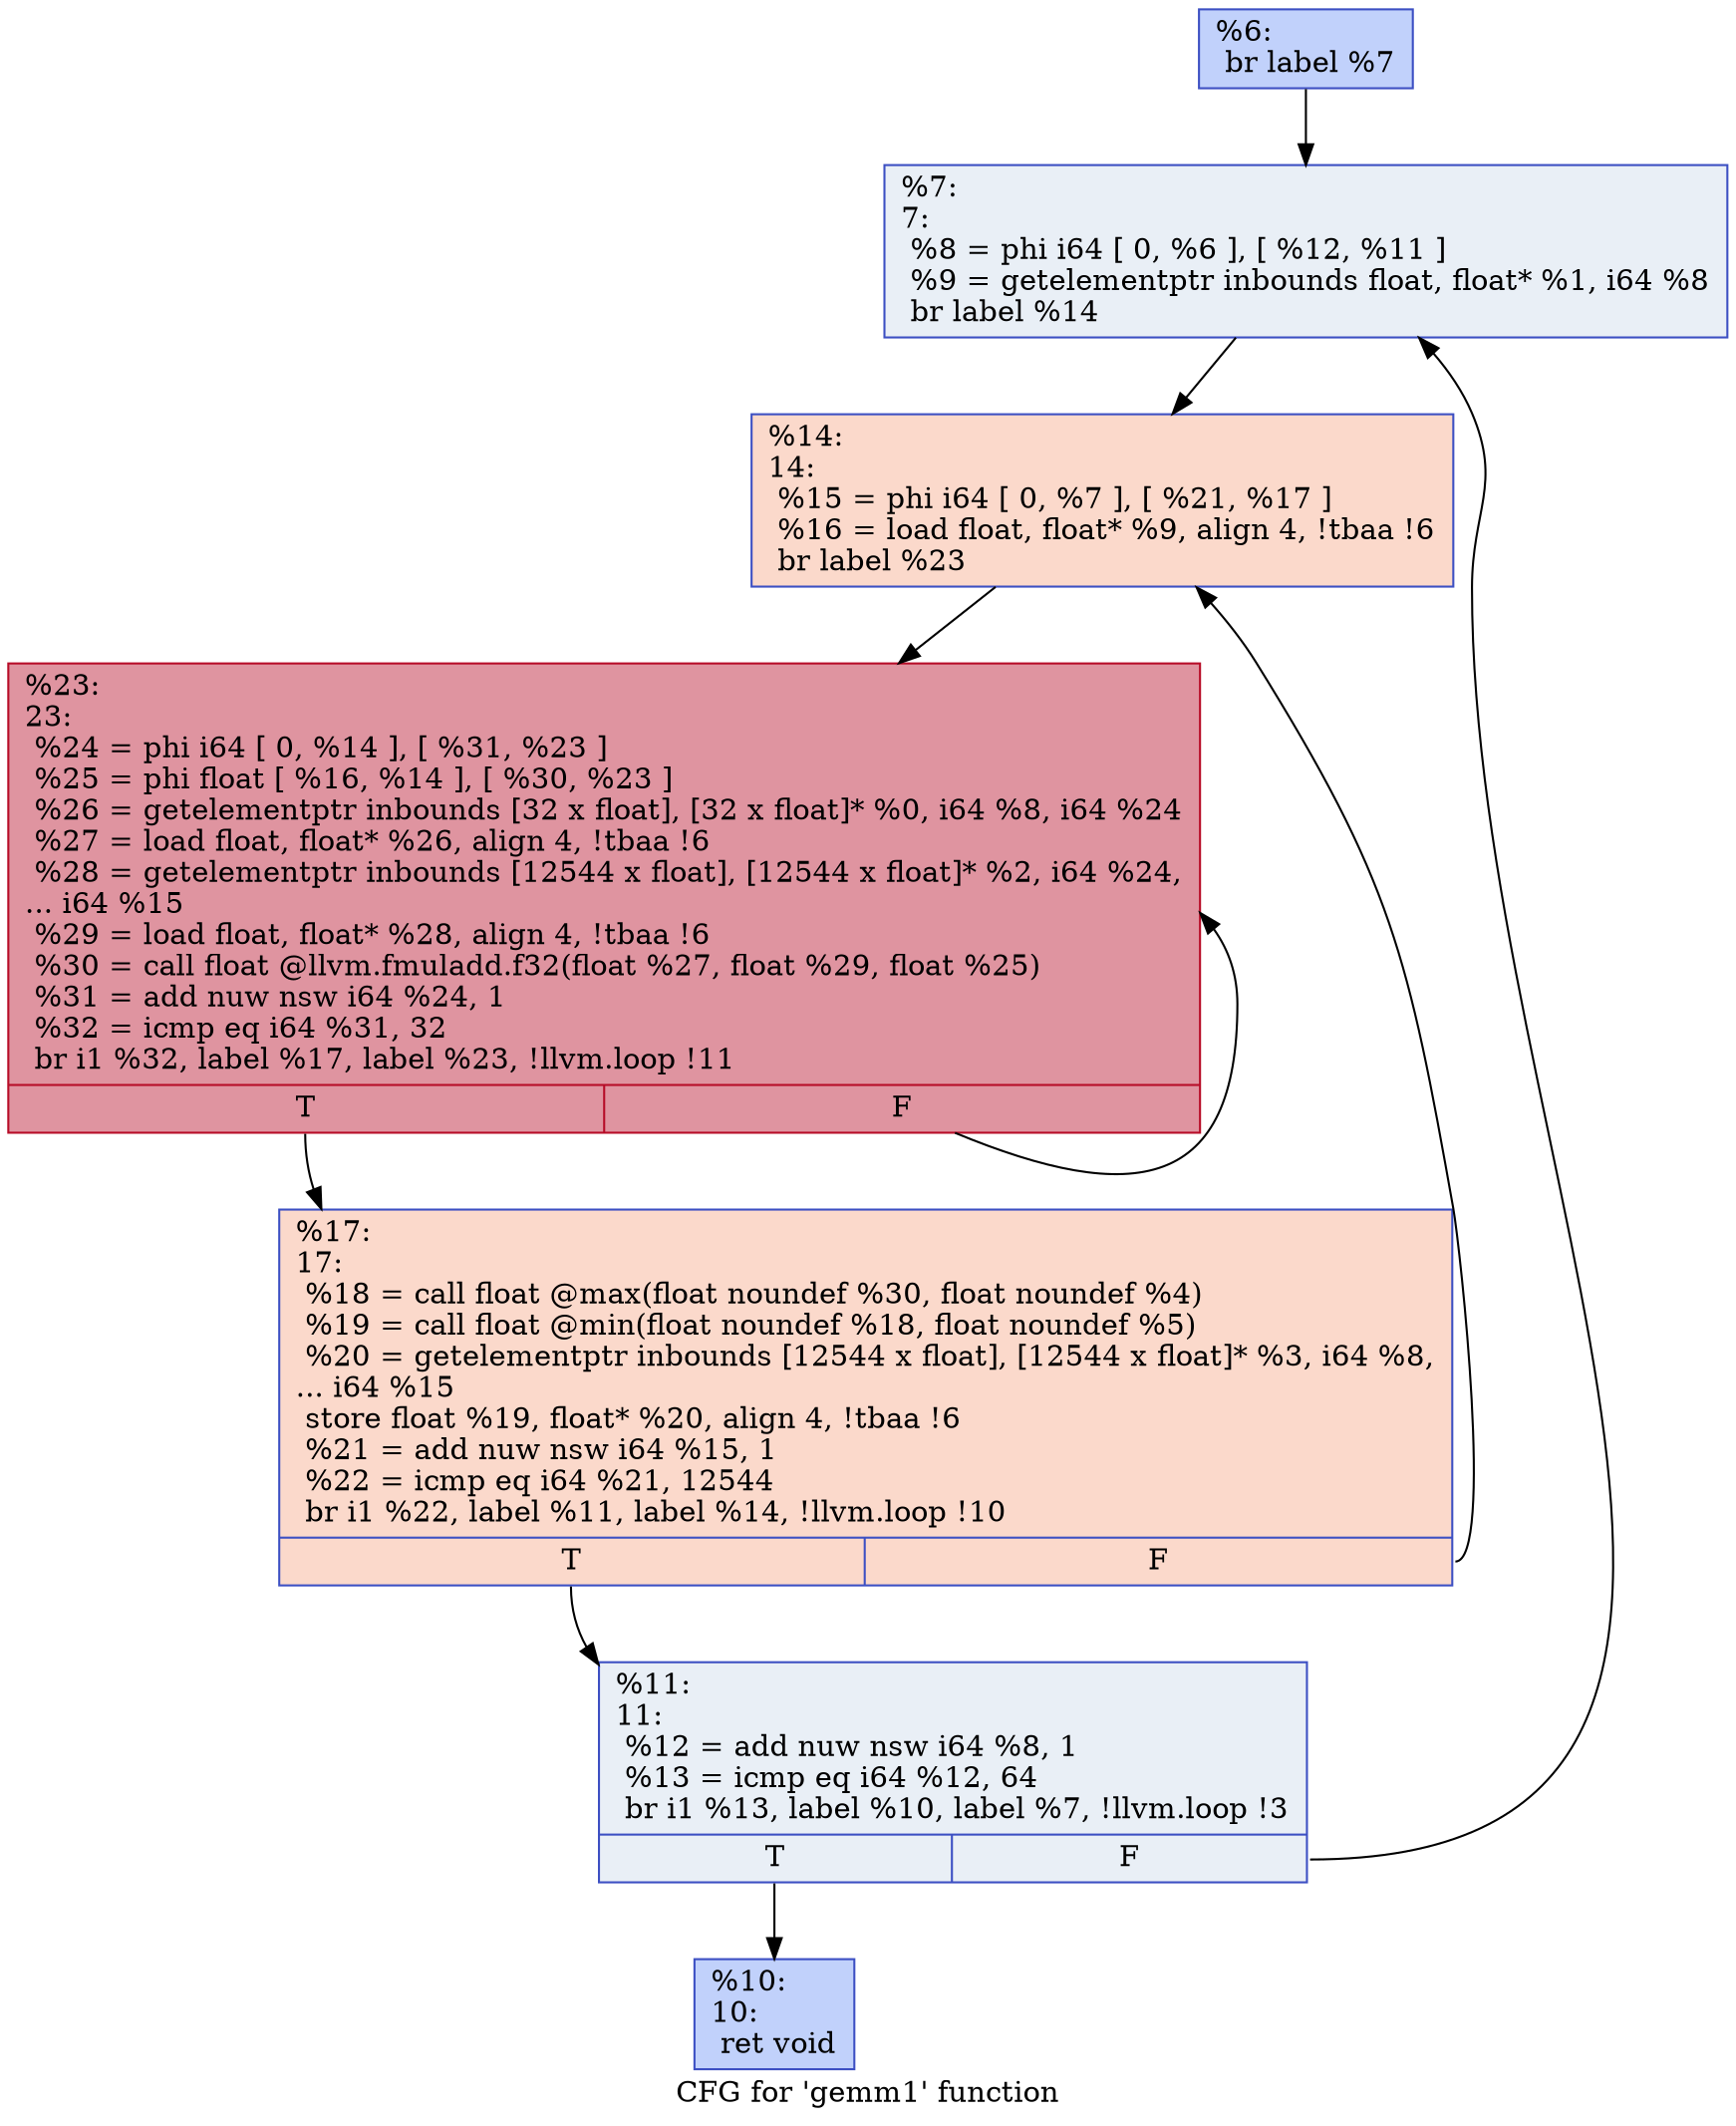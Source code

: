 digraph "CFG for 'gemm1' function" {
	label="CFG for 'gemm1' function";

	Node0x561d4afc1f30 [shape=record,color="#3d50c3ff", style=filled, fillcolor="#7396f570",label="{%6:\l  br label %7\l}"];
	Node0x561d4afc1f30 -> Node0x561d4afc1f80;
	Node0x561d4afc1f80 [shape=record,color="#3d50c3ff", style=filled, fillcolor="#cedaeb70",label="{%7:\l7:                                                \l  %8 = phi i64 [ 0, %6 ], [ %12, %11 ]\l  %9 = getelementptr inbounds float, float* %1, i64 %8\l  br label %14\l}"];
	Node0x561d4afc1f80 -> Node0x561d4afc2070;
	Node0x561d4afc1fd0 [shape=record,color="#3d50c3ff", style=filled, fillcolor="#7396f570",label="{%10:\l10:                                               \l  ret void\l}"];
	Node0x561d4afc2020 [shape=record,color="#3d50c3ff", style=filled, fillcolor="#cedaeb70",label="{%11:\l11:                                               \l  %12 = add nuw nsw i64 %8, 1\l  %13 = icmp eq i64 %12, 64\l  br i1 %13, label %10, label %7, !llvm.loop !3\l|{<s0>T|<s1>F}}"];
	Node0x561d4afc2020:s0 -> Node0x561d4afc1fd0;
	Node0x561d4afc2020:s1 -> Node0x561d4afc1f80;
	Node0x561d4afc2070 [shape=record,color="#3d50c3ff", style=filled, fillcolor="#f7a88970",label="{%14:\l14:                                               \l  %15 = phi i64 [ 0, %7 ], [ %21, %17 ]\l  %16 = load float, float* %9, align 4, !tbaa !6\l  br label %23\l}"];
	Node0x561d4afc2070 -> Node0x561d4afc2110;
	Node0x561d4afc20c0 [shape=record,color="#3d50c3ff", style=filled, fillcolor="#f7a88970",label="{%17:\l17:                                               \l  %18 = call float @max(float noundef %30, float noundef %4)\l  %19 = call float @min(float noundef %18, float noundef %5)\l  %20 = getelementptr inbounds [12544 x float], [12544 x float]* %3, i64 %8,\l... i64 %15\l  store float %19, float* %20, align 4, !tbaa !6\l  %21 = add nuw nsw i64 %15, 1\l  %22 = icmp eq i64 %21, 12544\l  br i1 %22, label %11, label %14, !llvm.loop !10\l|{<s0>T|<s1>F}}"];
	Node0x561d4afc20c0:s0 -> Node0x561d4afc2020;
	Node0x561d4afc20c0:s1 -> Node0x561d4afc2070;
	Node0x561d4afc2110 [shape=record,color="#b70d28ff", style=filled, fillcolor="#b70d2870",label="{%23:\l23:                                               \l  %24 = phi i64 [ 0, %14 ], [ %31, %23 ]\l  %25 = phi float [ %16, %14 ], [ %30, %23 ]\l  %26 = getelementptr inbounds [32 x float], [32 x float]* %0, i64 %8, i64 %24\l  %27 = load float, float* %26, align 4, !tbaa !6\l  %28 = getelementptr inbounds [12544 x float], [12544 x float]* %2, i64 %24,\l... i64 %15\l  %29 = load float, float* %28, align 4, !tbaa !6\l  %30 = call float @llvm.fmuladd.f32(float %27, float %29, float %25)\l  %31 = add nuw nsw i64 %24, 1\l  %32 = icmp eq i64 %31, 32\l  br i1 %32, label %17, label %23, !llvm.loop !11\l|{<s0>T|<s1>F}}"];
	Node0x561d4afc2110:s0 -> Node0x561d4afc20c0;
	Node0x561d4afc2110:s1 -> Node0x561d4afc2110;
}
